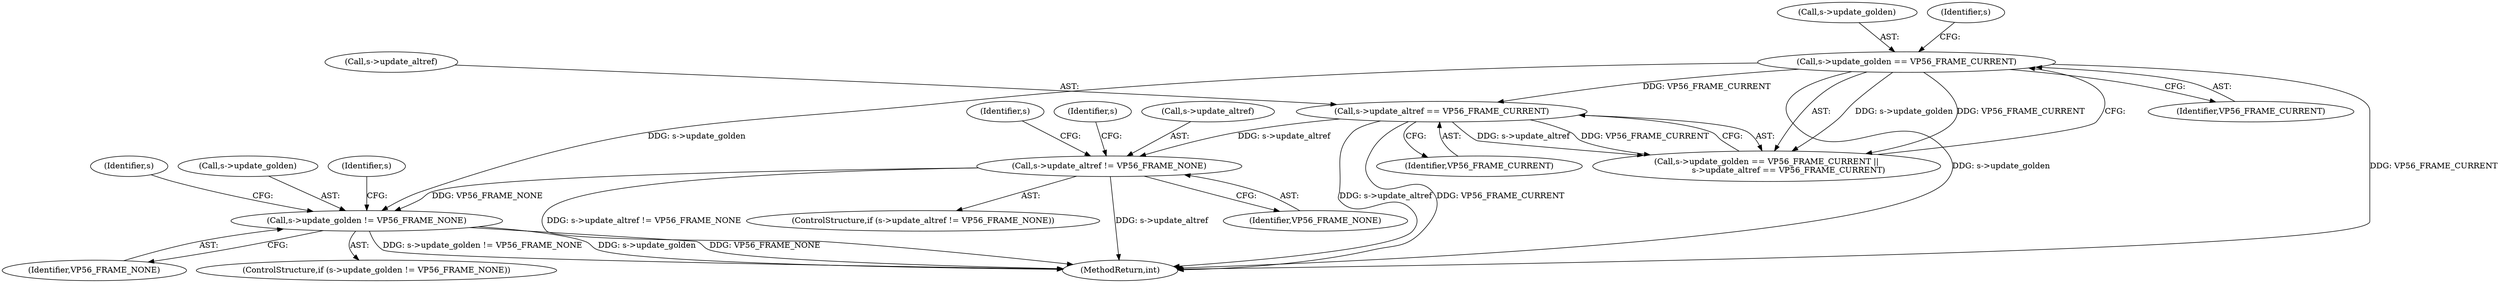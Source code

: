 digraph "0_FFmpeg_6b5d3fb26fb4be48e4966e4b1d97c2165538d4ef@API" {
"1000464" [label="(Call,s->update_golden != VP56_FRAME_NONE)"];
"1000176" [label="(Call,s->update_golden == VP56_FRAME_CURRENT)"];
"1000433" [label="(Call,s->update_altref != VP56_FRAME_NONE)"];
"1000181" [label="(Call,s->update_altref == VP56_FRAME_CURRENT)"];
"1000468" [label="(Identifier,VP56_FRAME_NONE)"];
"1000185" [label="(Identifier,VP56_FRAME_CURRENT)"];
"1000180" [label="(Identifier,VP56_FRAME_CURRENT)"];
"1000463" [label="(ControlStructure,if (s->update_golden != VP56_FRAME_NONE))"];
"1000437" [label="(Identifier,VP56_FRAME_NONE)"];
"1000433" [label="(Call,s->update_altref != VP56_FRAME_NONE)"];
"1000177" [label="(Call,s->update_golden)"];
"1000464" [label="(Call,s->update_golden != VP56_FRAME_NONE)"];
"1000432" [label="(ControlStructure,if (s->update_altref != VP56_FRAME_NONE))"];
"1000877" [label="(MethodReturn,int)"];
"1000176" [label="(Call,s->update_golden == VP56_FRAME_CURRENT)"];
"1000486" [label="(Identifier,s)"];
"1000455" [label="(Identifier,s)"];
"1000434" [label="(Call,s->update_altref)"];
"1000181" [label="(Call,s->update_altref == VP56_FRAME_CURRENT)"];
"1000465" [label="(Call,s->update_golden)"];
"1000182" [label="(Call,s->update_altref)"];
"1000441" [label="(Identifier,s)"];
"1000183" [label="(Identifier,s)"];
"1000472" [label="(Identifier,s)"];
"1000175" [label="(Call,s->update_golden == VP56_FRAME_CURRENT ||\n                 s->update_altref == VP56_FRAME_CURRENT)"];
"1000464" -> "1000463"  [label="AST: "];
"1000464" -> "1000468"  [label="CFG: "];
"1000465" -> "1000464"  [label="AST: "];
"1000468" -> "1000464"  [label="AST: "];
"1000472" -> "1000464"  [label="CFG: "];
"1000486" -> "1000464"  [label="CFG: "];
"1000464" -> "1000877"  [label="DDG: s->update_golden"];
"1000464" -> "1000877"  [label="DDG: VP56_FRAME_NONE"];
"1000464" -> "1000877"  [label="DDG: s->update_golden != VP56_FRAME_NONE"];
"1000176" -> "1000464"  [label="DDG: s->update_golden"];
"1000433" -> "1000464"  [label="DDG: VP56_FRAME_NONE"];
"1000176" -> "1000175"  [label="AST: "];
"1000176" -> "1000180"  [label="CFG: "];
"1000177" -> "1000176"  [label="AST: "];
"1000180" -> "1000176"  [label="AST: "];
"1000183" -> "1000176"  [label="CFG: "];
"1000175" -> "1000176"  [label="CFG: "];
"1000176" -> "1000877"  [label="DDG: VP56_FRAME_CURRENT"];
"1000176" -> "1000877"  [label="DDG: s->update_golden"];
"1000176" -> "1000175"  [label="DDG: s->update_golden"];
"1000176" -> "1000175"  [label="DDG: VP56_FRAME_CURRENT"];
"1000176" -> "1000181"  [label="DDG: VP56_FRAME_CURRENT"];
"1000433" -> "1000432"  [label="AST: "];
"1000433" -> "1000437"  [label="CFG: "];
"1000434" -> "1000433"  [label="AST: "];
"1000437" -> "1000433"  [label="AST: "];
"1000441" -> "1000433"  [label="CFG: "];
"1000455" -> "1000433"  [label="CFG: "];
"1000433" -> "1000877"  [label="DDG: s->update_altref"];
"1000433" -> "1000877"  [label="DDG: s->update_altref != VP56_FRAME_NONE"];
"1000181" -> "1000433"  [label="DDG: s->update_altref"];
"1000181" -> "1000175"  [label="AST: "];
"1000181" -> "1000185"  [label="CFG: "];
"1000182" -> "1000181"  [label="AST: "];
"1000185" -> "1000181"  [label="AST: "];
"1000175" -> "1000181"  [label="CFG: "];
"1000181" -> "1000877"  [label="DDG: s->update_altref"];
"1000181" -> "1000877"  [label="DDG: VP56_FRAME_CURRENT"];
"1000181" -> "1000175"  [label="DDG: s->update_altref"];
"1000181" -> "1000175"  [label="DDG: VP56_FRAME_CURRENT"];
}
